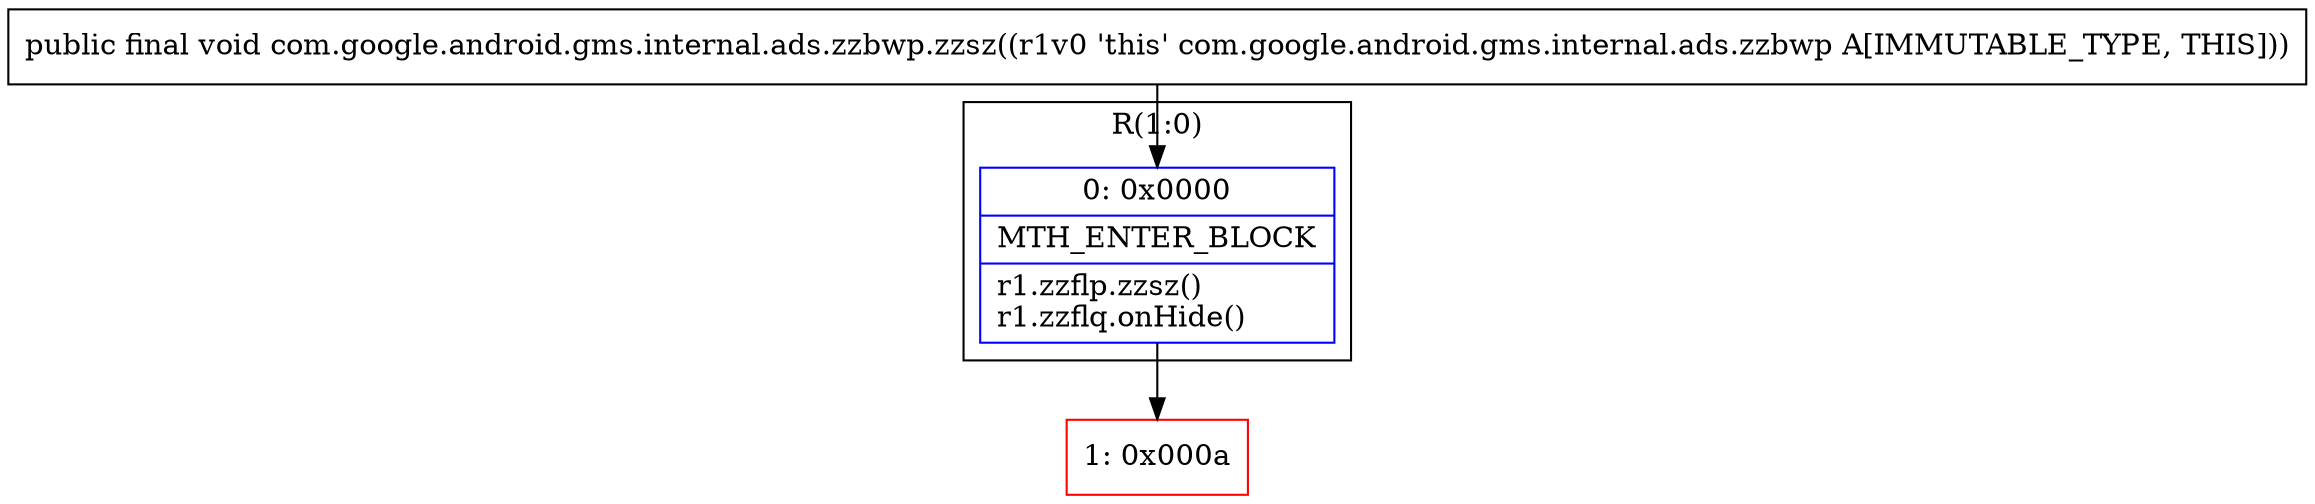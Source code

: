 digraph "CFG forcom.google.android.gms.internal.ads.zzbwp.zzsz()V" {
subgraph cluster_Region_2079451473 {
label = "R(1:0)";
node [shape=record,color=blue];
Node_0 [shape=record,label="{0\:\ 0x0000|MTH_ENTER_BLOCK\l|r1.zzflp.zzsz()\lr1.zzflq.onHide()\l}"];
}
Node_1 [shape=record,color=red,label="{1\:\ 0x000a}"];
MethodNode[shape=record,label="{public final void com.google.android.gms.internal.ads.zzbwp.zzsz((r1v0 'this' com.google.android.gms.internal.ads.zzbwp A[IMMUTABLE_TYPE, THIS])) }"];
MethodNode -> Node_0;
Node_0 -> Node_1;
}

